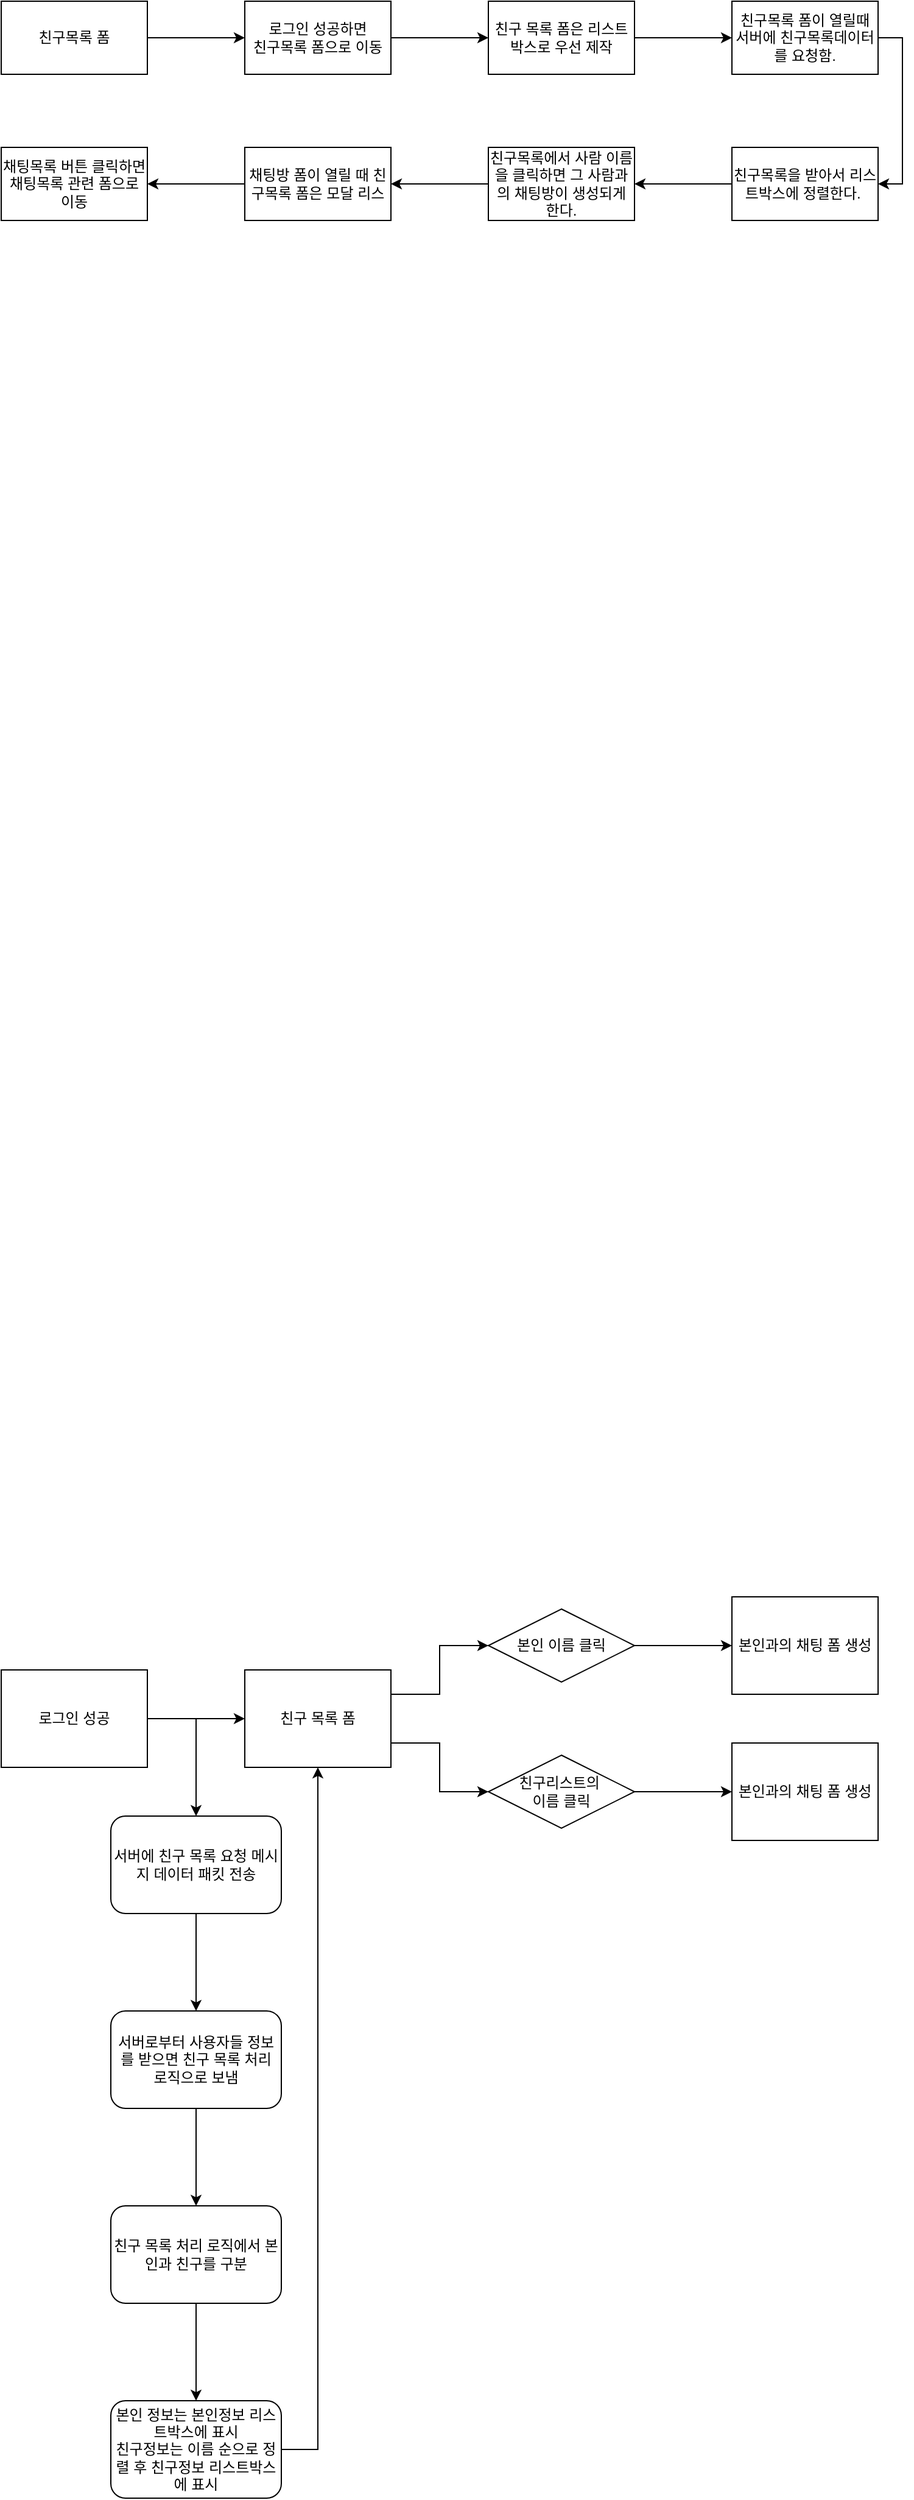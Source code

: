 <mxfile version="24.7.16">
  <diagram name="페이지-1" id="WD8YnnUV9YajNrHjpi7d">
    <mxGraphModel dx="1434" dy="1907" grid="1" gridSize="10" guides="1" tooltips="1" connect="1" arrows="1" fold="1" page="1" pageScale="1" pageWidth="827" pageHeight="1169" math="0" shadow="0">
      <root>
        <mxCell id="0" />
        <mxCell id="1" parent="0" />
        <mxCell id="jukemgydLVU4VasC8p-U-3" style="edgeStyle=orthogonalEdgeStyle;rounded=0;orthogonalLoop=1;jettySize=auto;html=1;exitX=1;exitY=0.5;exitDx=0;exitDy=0;entryX=0;entryY=0.5;entryDx=0;entryDy=0;" parent="1" source="UKj5YuaMbmcDBtGW1ipd-1" target="mCQldhAXyMoxN78i_hk_-1" edge="1">
          <mxGeometry relative="1" as="geometry" />
        </mxCell>
        <mxCell id="UKj5YuaMbmcDBtGW1ipd-1" value="친구목록 폼" style="rounded=0;whiteSpace=wrap;html=1;" parent="1" vertex="1">
          <mxGeometry x="40" y="-1010" width="120" height="60" as="geometry" />
        </mxCell>
        <mxCell id="jukemgydLVU4VasC8p-U-4" style="edgeStyle=orthogonalEdgeStyle;rounded=0;orthogonalLoop=1;jettySize=auto;html=1;exitX=1;exitY=0.5;exitDx=0;exitDy=0;entryX=0;entryY=0.5;entryDx=0;entryDy=0;" parent="1" source="mCQldhAXyMoxN78i_hk_-1" target="mCQldhAXyMoxN78i_hk_-2" edge="1">
          <mxGeometry relative="1" as="geometry" />
        </mxCell>
        <mxCell id="mCQldhAXyMoxN78i_hk_-1" value="로그인 성공하면&lt;div&gt;친구목록 폼으로 이동&lt;/div&gt;" style="rounded=0;whiteSpace=wrap;html=1;" parent="1" vertex="1">
          <mxGeometry x="240" y="-1010" width="120" height="60" as="geometry" />
        </mxCell>
        <mxCell id="jukemgydLVU4VasC8p-U-5" style="edgeStyle=orthogonalEdgeStyle;rounded=0;orthogonalLoop=1;jettySize=auto;html=1;exitX=1;exitY=0.5;exitDx=0;exitDy=0;entryX=0;entryY=0.5;entryDx=0;entryDy=0;" parent="1" source="mCQldhAXyMoxN78i_hk_-2" target="mCQldhAXyMoxN78i_hk_-3" edge="1">
          <mxGeometry relative="1" as="geometry" />
        </mxCell>
        <mxCell id="mCQldhAXyMoxN78i_hk_-2" value="친구 목록 폼은 리스트박스로 우선 제작" style="rounded=0;whiteSpace=wrap;html=1;" parent="1" vertex="1">
          <mxGeometry x="440" y="-1010" width="120" height="60" as="geometry" />
        </mxCell>
        <mxCell id="jukemgydLVU4VasC8p-U-6" style="edgeStyle=orthogonalEdgeStyle;rounded=0;orthogonalLoop=1;jettySize=auto;html=1;exitX=1;exitY=0.5;exitDx=0;exitDy=0;entryX=1;entryY=0.5;entryDx=0;entryDy=0;" parent="1" source="mCQldhAXyMoxN78i_hk_-3" target="jukemgydLVU4VasC8p-U-1" edge="1">
          <mxGeometry relative="1" as="geometry" />
        </mxCell>
        <mxCell id="mCQldhAXyMoxN78i_hk_-3" value="친구목록 폼이 열릴때 서버에 친구목록데이터를 요청함." style="rounded=0;whiteSpace=wrap;html=1;" parent="1" vertex="1">
          <mxGeometry x="640" y="-1010" width="120" height="60" as="geometry" />
        </mxCell>
        <mxCell id="jukemgydLVU4VasC8p-U-7" style="edgeStyle=orthogonalEdgeStyle;rounded=0;orthogonalLoop=1;jettySize=auto;html=1;exitX=0;exitY=0.5;exitDx=0;exitDy=0;entryX=1;entryY=0.5;entryDx=0;entryDy=0;" parent="1" source="jukemgydLVU4VasC8p-U-1" target="jukemgydLVU4VasC8p-U-2" edge="1">
          <mxGeometry relative="1" as="geometry" />
        </mxCell>
        <mxCell id="jukemgydLVU4VasC8p-U-1" value="친구목록을 받아서 리스트박스에 정렬한다.&amp;nbsp;" style="rounded=0;whiteSpace=wrap;html=1;" parent="1" vertex="1">
          <mxGeometry x="640" y="-890" width="120" height="60" as="geometry" />
        </mxCell>
        <mxCell id="jukemgydLVU4VasC8p-U-9" style="edgeStyle=orthogonalEdgeStyle;rounded=0;orthogonalLoop=1;jettySize=auto;html=1;exitX=0;exitY=0.5;exitDx=0;exitDy=0;entryX=1;entryY=0.5;entryDx=0;entryDy=0;" parent="1" source="jukemgydLVU4VasC8p-U-2" target="jukemgydLVU4VasC8p-U-8" edge="1">
          <mxGeometry relative="1" as="geometry">
            <mxPoint x="390" y="-860" as="targetPoint" />
          </mxGeometry>
        </mxCell>
        <mxCell id="jukemgydLVU4VasC8p-U-2" value="친구목록에서 사람 이름을 클릭하면 그 사람과의 채팅방이 생성되게 한다." style="rounded=0;whiteSpace=wrap;html=1;" parent="1" vertex="1">
          <mxGeometry x="440" y="-890" width="120" height="60" as="geometry" />
        </mxCell>
        <mxCell id="jukemgydLVU4VasC8p-U-11" style="edgeStyle=orthogonalEdgeStyle;rounded=0;orthogonalLoop=1;jettySize=auto;html=1;exitX=0;exitY=0.5;exitDx=0;exitDy=0;entryX=1;entryY=0.5;entryDx=0;entryDy=0;" parent="1" source="jukemgydLVU4VasC8p-U-8" target="jukemgydLVU4VasC8p-U-10" edge="1">
          <mxGeometry relative="1" as="geometry" />
        </mxCell>
        <mxCell id="jukemgydLVU4VasC8p-U-8" value="채팅방 폼이 열릴 때 친구목록 폼은 모달 리스" style="rounded=0;whiteSpace=wrap;html=1;" parent="1" vertex="1">
          <mxGeometry x="240" y="-890" width="120" height="60" as="geometry" />
        </mxCell>
        <mxCell id="jukemgydLVU4VasC8p-U-10" value="채팅목록 버튼 클릭하면 채팅목록 관련 폼으로 이동" style="rounded=0;whiteSpace=wrap;html=1;" parent="1" vertex="1">
          <mxGeometry x="40" y="-890" width="120" height="60" as="geometry" />
        </mxCell>
        <mxCell id="x0iYdePWhLgiK0Yyd-Qn-8" style="edgeStyle=orthogonalEdgeStyle;rounded=0;orthogonalLoop=1;jettySize=auto;html=1;exitX=1;exitY=0.5;exitDx=0;exitDy=0;entryX=0;entryY=0.5;entryDx=0;entryDy=0;" edge="1" parent="1" source="x0iYdePWhLgiK0Yyd-Qn-1" target="x0iYdePWhLgiK0Yyd-Qn-2">
          <mxGeometry relative="1" as="geometry">
            <mxPoint x="230" y="400" as="targetPoint" />
          </mxGeometry>
        </mxCell>
        <mxCell id="x0iYdePWhLgiK0Yyd-Qn-1" value="로그인 성공" style="rounded=0;whiteSpace=wrap;html=1;" vertex="1" parent="1">
          <mxGeometry x="40" y="360" width="120" height="80" as="geometry" />
        </mxCell>
        <mxCell id="x0iYdePWhLgiK0Yyd-Qn-20" style="edgeStyle=orthogonalEdgeStyle;rounded=0;orthogonalLoop=1;jettySize=auto;html=1;exitX=1;exitY=0.25;exitDx=0;exitDy=0;entryX=0;entryY=0.5;entryDx=0;entryDy=0;" edge="1" parent="1" source="x0iYdePWhLgiK0Yyd-Qn-2" target="x0iYdePWhLgiK0Yyd-Qn-18">
          <mxGeometry relative="1" as="geometry" />
        </mxCell>
        <mxCell id="x0iYdePWhLgiK0Yyd-Qn-24" style="edgeStyle=orthogonalEdgeStyle;rounded=0;orthogonalLoop=1;jettySize=auto;html=1;exitX=1;exitY=0.75;exitDx=0;exitDy=0;entryX=0;entryY=0.5;entryDx=0;entryDy=0;" edge="1" parent="1" source="x0iYdePWhLgiK0Yyd-Qn-2" target="x0iYdePWhLgiK0Yyd-Qn-23">
          <mxGeometry relative="1" as="geometry" />
        </mxCell>
        <mxCell id="x0iYdePWhLgiK0Yyd-Qn-2" value="친구 목록 폼" style="rounded=0;whiteSpace=wrap;html=1;" vertex="1" parent="1">
          <mxGeometry x="240" y="360" width="120" height="80" as="geometry" />
        </mxCell>
        <mxCell id="x0iYdePWhLgiK0Yyd-Qn-11" style="edgeStyle=orthogonalEdgeStyle;rounded=0;orthogonalLoop=1;jettySize=auto;html=1;exitX=0.5;exitY=1;exitDx=0;exitDy=0;entryX=0.5;entryY=0;entryDx=0;entryDy=0;" edge="1" parent="1" source="x0iYdePWhLgiK0Yyd-Qn-4" target="x0iYdePWhLgiK0Yyd-Qn-5">
          <mxGeometry relative="1" as="geometry" />
        </mxCell>
        <mxCell id="x0iYdePWhLgiK0Yyd-Qn-4" value="서버에 친구 목록 요청 메시지 데이터 패킷 전송" style="rounded=1;whiteSpace=wrap;html=1;" vertex="1" parent="1">
          <mxGeometry x="130" y="480" width="140" height="80" as="geometry" />
        </mxCell>
        <mxCell id="x0iYdePWhLgiK0Yyd-Qn-12" style="edgeStyle=orthogonalEdgeStyle;rounded=0;orthogonalLoop=1;jettySize=auto;html=1;exitX=0.5;exitY=1;exitDx=0;exitDy=0;entryX=0.5;entryY=0;entryDx=0;entryDy=0;" edge="1" parent="1" source="x0iYdePWhLgiK0Yyd-Qn-5" target="x0iYdePWhLgiK0Yyd-Qn-6">
          <mxGeometry relative="1" as="geometry" />
        </mxCell>
        <mxCell id="x0iYdePWhLgiK0Yyd-Qn-5" value="서버로부터 사용자들 정보를 받으면 친구 목록 처리 로직으로 보냄" style="rounded=1;whiteSpace=wrap;html=1;" vertex="1" parent="1">
          <mxGeometry x="130" y="640" width="140" height="80" as="geometry" />
        </mxCell>
        <mxCell id="x0iYdePWhLgiK0Yyd-Qn-13" style="edgeStyle=orthogonalEdgeStyle;rounded=0;orthogonalLoop=1;jettySize=auto;html=1;exitX=0.5;exitY=1;exitDx=0;exitDy=0;entryX=0.5;entryY=0;entryDx=0;entryDy=0;" edge="1" parent="1" source="x0iYdePWhLgiK0Yyd-Qn-6" target="x0iYdePWhLgiK0Yyd-Qn-7">
          <mxGeometry relative="1" as="geometry" />
        </mxCell>
        <mxCell id="x0iYdePWhLgiK0Yyd-Qn-6" value="친구 목록 처리 로직에서 본인과 친구를 구분" style="rounded=1;whiteSpace=wrap;html=1;" vertex="1" parent="1">
          <mxGeometry x="130" y="800" width="140" height="80" as="geometry" />
        </mxCell>
        <mxCell id="x0iYdePWhLgiK0Yyd-Qn-7" value="본인 정보는 본인정보 리스트박스에 표시&lt;div&gt;친구정보는 이름 순으로 정렬 후 친구정보 리스트박스에 표시&lt;/div&gt;" style="rounded=1;whiteSpace=wrap;html=1;" vertex="1" parent="1">
          <mxGeometry x="130" y="960" width="140" height="80" as="geometry" />
        </mxCell>
        <mxCell id="x0iYdePWhLgiK0Yyd-Qn-15" style="edgeStyle=orthogonalEdgeStyle;rounded=0;orthogonalLoop=1;jettySize=auto;html=1;exitX=1;exitY=0.5;exitDx=0;exitDy=0;entryX=0.5;entryY=1;entryDx=0;entryDy=0;" edge="1" parent="1" source="x0iYdePWhLgiK0Yyd-Qn-7" target="x0iYdePWhLgiK0Yyd-Qn-2">
          <mxGeometry relative="1" as="geometry">
            <mxPoint x="370" y="520" as="targetPoint" />
          </mxGeometry>
        </mxCell>
        <mxCell id="x0iYdePWhLgiK0Yyd-Qn-16" value="" style="endArrow=classic;html=1;rounded=0;entryX=0.5;entryY=0;entryDx=0;entryDy=0;" edge="1" parent="1" target="x0iYdePWhLgiK0Yyd-Qn-4">
          <mxGeometry width="50" height="50" relative="1" as="geometry">
            <mxPoint x="200" y="400" as="sourcePoint" />
            <mxPoint x="150" y="460" as="targetPoint" />
          </mxGeometry>
        </mxCell>
        <mxCell id="x0iYdePWhLgiK0Yyd-Qn-22" style="edgeStyle=orthogonalEdgeStyle;rounded=0;orthogonalLoop=1;jettySize=auto;html=1;exitX=1;exitY=0.5;exitDx=0;exitDy=0;entryX=0;entryY=0.5;entryDx=0;entryDy=0;" edge="1" parent="1" source="x0iYdePWhLgiK0Yyd-Qn-18" target="x0iYdePWhLgiK0Yyd-Qn-21">
          <mxGeometry relative="1" as="geometry" />
        </mxCell>
        <mxCell id="x0iYdePWhLgiK0Yyd-Qn-18" value="본인 이름 클릭" style="rhombus;whiteSpace=wrap;html=1;" vertex="1" parent="1">
          <mxGeometry x="440" y="310" width="120" height="60" as="geometry" />
        </mxCell>
        <mxCell id="x0iYdePWhLgiK0Yyd-Qn-21" value="본인과의 채팅 폼 생성" style="rounded=0;whiteSpace=wrap;html=1;" vertex="1" parent="1">
          <mxGeometry x="640" y="300" width="120" height="80" as="geometry" />
        </mxCell>
        <mxCell id="x0iYdePWhLgiK0Yyd-Qn-26" style="edgeStyle=orthogonalEdgeStyle;rounded=0;orthogonalLoop=1;jettySize=auto;html=1;exitX=1;exitY=0.5;exitDx=0;exitDy=0;entryX=0;entryY=0.5;entryDx=0;entryDy=0;" edge="1" parent="1" source="x0iYdePWhLgiK0Yyd-Qn-23" target="x0iYdePWhLgiK0Yyd-Qn-25">
          <mxGeometry relative="1" as="geometry" />
        </mxCell>
        <mxCell id="x0iYdePWhLgiK0Yyd-Qn-23" value="친구리스트의&amp;nbsp;&lt;div&gt;이름 클릭&lt;/div&gt;" style="rhombus;whiteSpace=wrap;html=1;" vertex="1" parent="1">
          <mxGeometry x="440" y="430" width="120" height="60" as="geometry" />
        </mxCell>
        <mxCell id="x0iYdePWhLgiK0Yyd-Qn-25" value="본인과의 채팅 폼 생성" style="rounded=0;whiteSpace=wrap;html=1;" vertex="1" parent="1">
          <mxGeometry x="640" y="420" width="120" height="80" as="geometry" />
        </mxCell>
      </root>
    </mxGraphModel>
  </diagram>
</mxfile>
